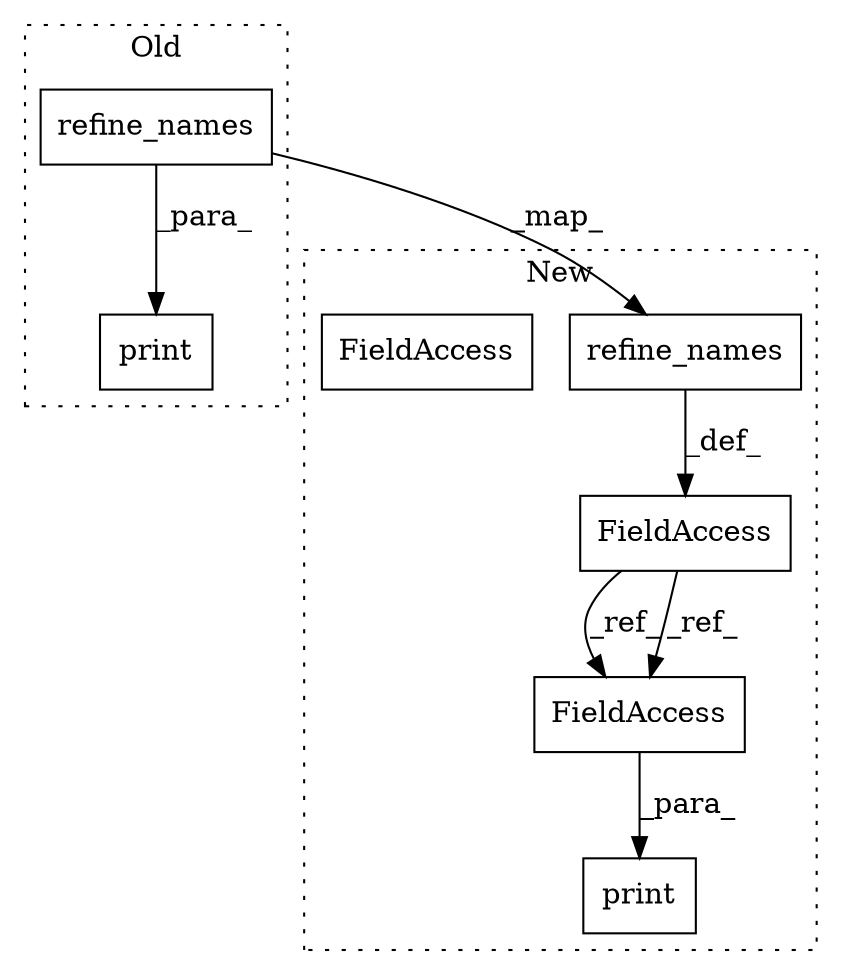 digraph G {
subgraph cluster0 {
1 [label="refine_names" a="32" s="674,702" l="13,1" shape="box"];
3 [label="print" a="32" s="663,703" l="6,1" shape="box"];
label = "Old";
style="dotted";
}
subgraph cluster1 {
2 [label="refine_names" a="32" s="679,707" l="13,1" shape="box"];
4 [label="print" a="32" s="714,736" l="6,1" shape="box"];
5 [label="FieldAccess" a="22" s="663" l="10" shape="box"];
6 [label="FieldAccess" a="22" s="720" l="10" shape="box"];
7 [label="FieldAccess" a="22" s="720" l="10" shape="box"];
label = "New";
style="dotted";
}
1 -> 3 [label="_para_"];
1 -> 2 [label="_map_"];
2 -> 5 [label="_def_"];
5 -> 7 [label="_ref_"];
5 -> 7 [label="_ref_"];
7 -> 4 [label="_para_"];
}